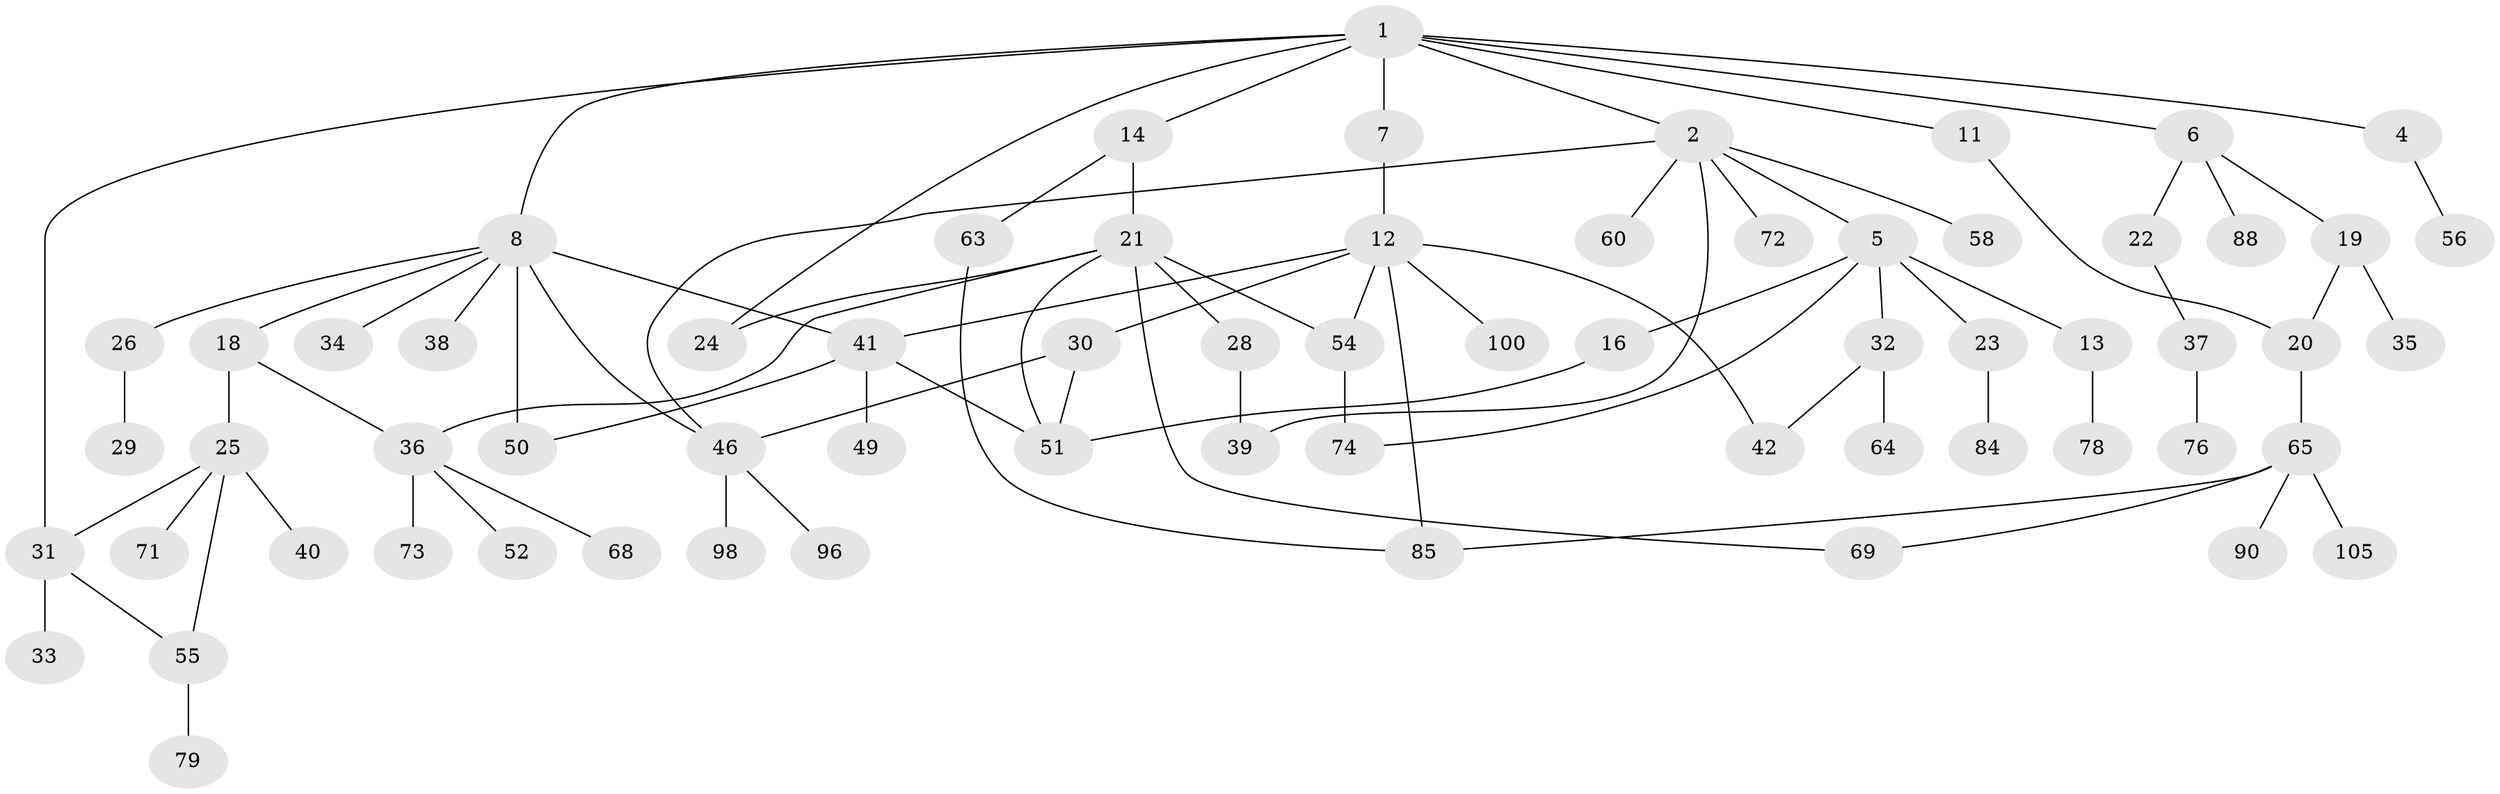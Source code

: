 // original degree distribution, {8: 0.009009009009009009, 7: 0.018018018018018018, 3: 0.1981981981981982, 2: 0.2702702702702703, 6: 0.036036036036036036, 5: 0.036036036036036036, 4: 0.07207207207207207, 1: 0.36036036036036034}
// Generated by graph-tools (version 1.1) at 2025/16/03/04/25 18:16:53]
// undirected, 66 vertices, 84 edges
graph export_dot {
graph [start="1"]
  node [color=gray90,style=filled];
  1 [super="+3"];
  2;
  4;
  5;
  6 [super="+15"];
  7;
  8 [super="+59+9"];
  11;
  12 [super="+17"];
  13;
  14;
  16;
  18;
  19;
  20 [super="+82"];
  21;
  22;
  23;
  24;
  25 [super="+27"];
  26;
  28;
  29;
  30 [super="+83+66"];
  31 [super="+94+70"];
  32 [super="+86"];
  33 [super="+44"];
  34 [super="+43+91"];
  35;
  36 [super="+57"];
  37;
  38 [super="+67"];
  39 [super="+75"];
  40 [super="+61"];
  41 [super="+95+45"];
  42 [super="+53+48"];
  46 [super="+62"];
  49;
  50 [super="+77"];
  51 [super="+97"];
  52;
  54;
  55;
  56;
  58;
  60;
  63;
  64;
  65;
  68;
  69;
  71;
  72 [super="+81"];
  73;
  74 [super="+92"];
  76;
  78;
  79 [super="+104"];
  84;
  85;
  88;
  90;
  96;
  98;
  100;
  105;
  1 -- 2;
  1 -- 6;
  1 -- 7;
  1 -- 8;
  1 -- 14;
  1 -- 24;
  1 -- 31;
  1 -- 11;
  1 -- 4;
  2 -- 5;
  2 -- 46;
  2 -- 58;
  2 -- 60;
  2 -- 72;
  2 -- 39;
  4 -- 56;
  5 -- 13;
  5 -- 16;
  5 -- 23;
  5 -- 32;
  5 -- 74;
  6 -- 88;
  6 -- 19;
  6 -- 22;
  7 -- 12;
  8 -- 50 [weight=3];
  8 -- 41;
  8 -- 46;
  8 -- 34;
  8 -- 18;
  8 -- 38;
  8 -- 26;
  11 -- 20;
  12 -- 41;
  12 -- 100;
  12 -- 85;
  12 -- 54;
  12 -- 42;
  12 -- 30;
  13 -- 78;
  14 -- 21;
  14 -- 63;
  16 -- 51;
  18 -- 25;
  18 -- 36;
  19 -- 35;
  19 -- 20;
  20 -- 65 [weight=2];
  21 -- 28;
  21 -- 51;
  21 -- 54;
  21 -- 69;
  21 -- 24;
  21 -- 36;
  22 -- 37;
  23 -- 84;
  25 -- 40;
  25 -- 55;
  25 -- 71;
  25 -- 31;
  26 -- 29;
  28 -- 39;
  30 -- 51;
  30 -- 46;
  31 -- 33;
  31 -- 55;
  32 -- 64;
  32 -- 42;
  36 -- 52;
  36 -- 73;
  36 -- 68;
  37 -- 76;
  41 -- 51;
  41 -- 49;
  41 -- 50;
  46 -- 96;
  46 -- 98;
  54 -- 74;
  55 -- 79;
  63 -- 85;
  65 -- 90;
  65 -- 105;
  65 -- 69;
  65 -- 85;
}
